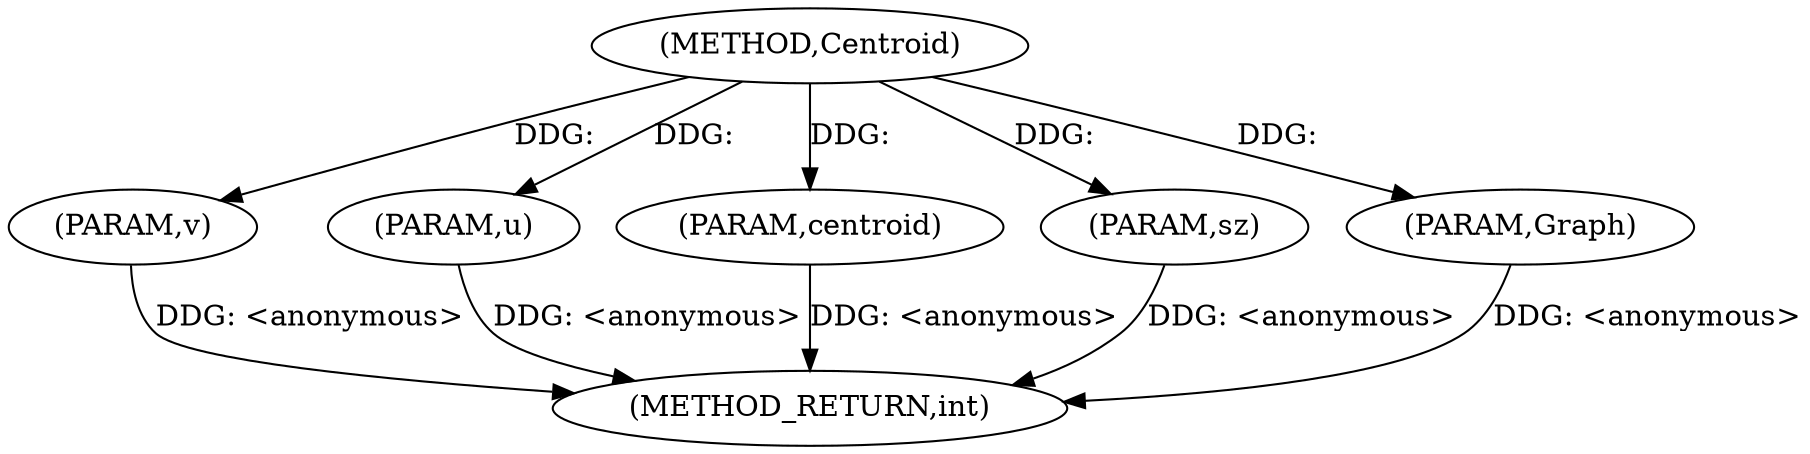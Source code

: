 digraph "Centroid" {  
"1000623" [label = "(METHOD,Centroid)" ]
"1000630" [label = "(METHOD_RETURN,int)" ]
"1000624" [label = "(PARAM,v)" ]
"1000625" [label = "(PARAM,u)" ]
"1000626" [label = "(PARAM,centroid)" ]
"1000627" [label = "(PARAM,sz)" ]
"1000628" [label = "(PARAM,Graph)" ]
  "1000624" -> "1000630"  [ label = "DDG: <anonymous>"] 
  "1000625" -> "1000630"  [ label = "DDG: <anonymous>"] 
  "1000626" -> "1000630"  [ label = "DDG: <anonymous>"] 
  "1000627" -> "1000630"  [ label = "DDG: <anonymous>"] 
  "1000628" -> "1000630"  [ label = "DDG: <anonymous>"] 
  "1000623" -> "1000624"  [ label = "DDG: "] 
  "1000623" -> "1000625"  [ label = "DDG: "] 
  "1000623" -> "1000626"  [ label = "DDG: "] 
  "1000623" -> "1000627"  [ label = "DDG: "] 
  "1000623" -> "1000628"  [ label = "DDG: "] 
}
